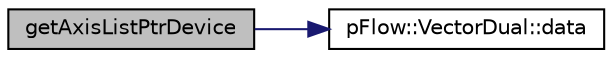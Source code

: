 digraph "getAxisListPtrDevice"
{
 // LATEX_PDF_SIZE
  edge [fontname="Helvetica",fontsize="10",labelfontname="Helvetica",labelfontsize="10"];
  node [fontname="Helvetica",fontsize="10",shape=record];
  rankdir="LR";
  Node1 [label="getAxisListPtrDevice",height=0.2,width=0.4,color="black", fillcolor="grey75", style="filled", fontcolor="black",tooltip="Pointer to axis list on device."];
  Node1 -> Node2 [color="midnightblue",fontsize="10",style="solid",fontname="Helvetica"];
  Node2 [label="pFlow::VectorDual::data",height=0.2,width=0.4,color="black", fillcolor="white", style="filled",URL="$classpFlow_1_1VectorDual.html#a4b2292bdd68ebde041be930230a52151",tooltip=" "];
}

